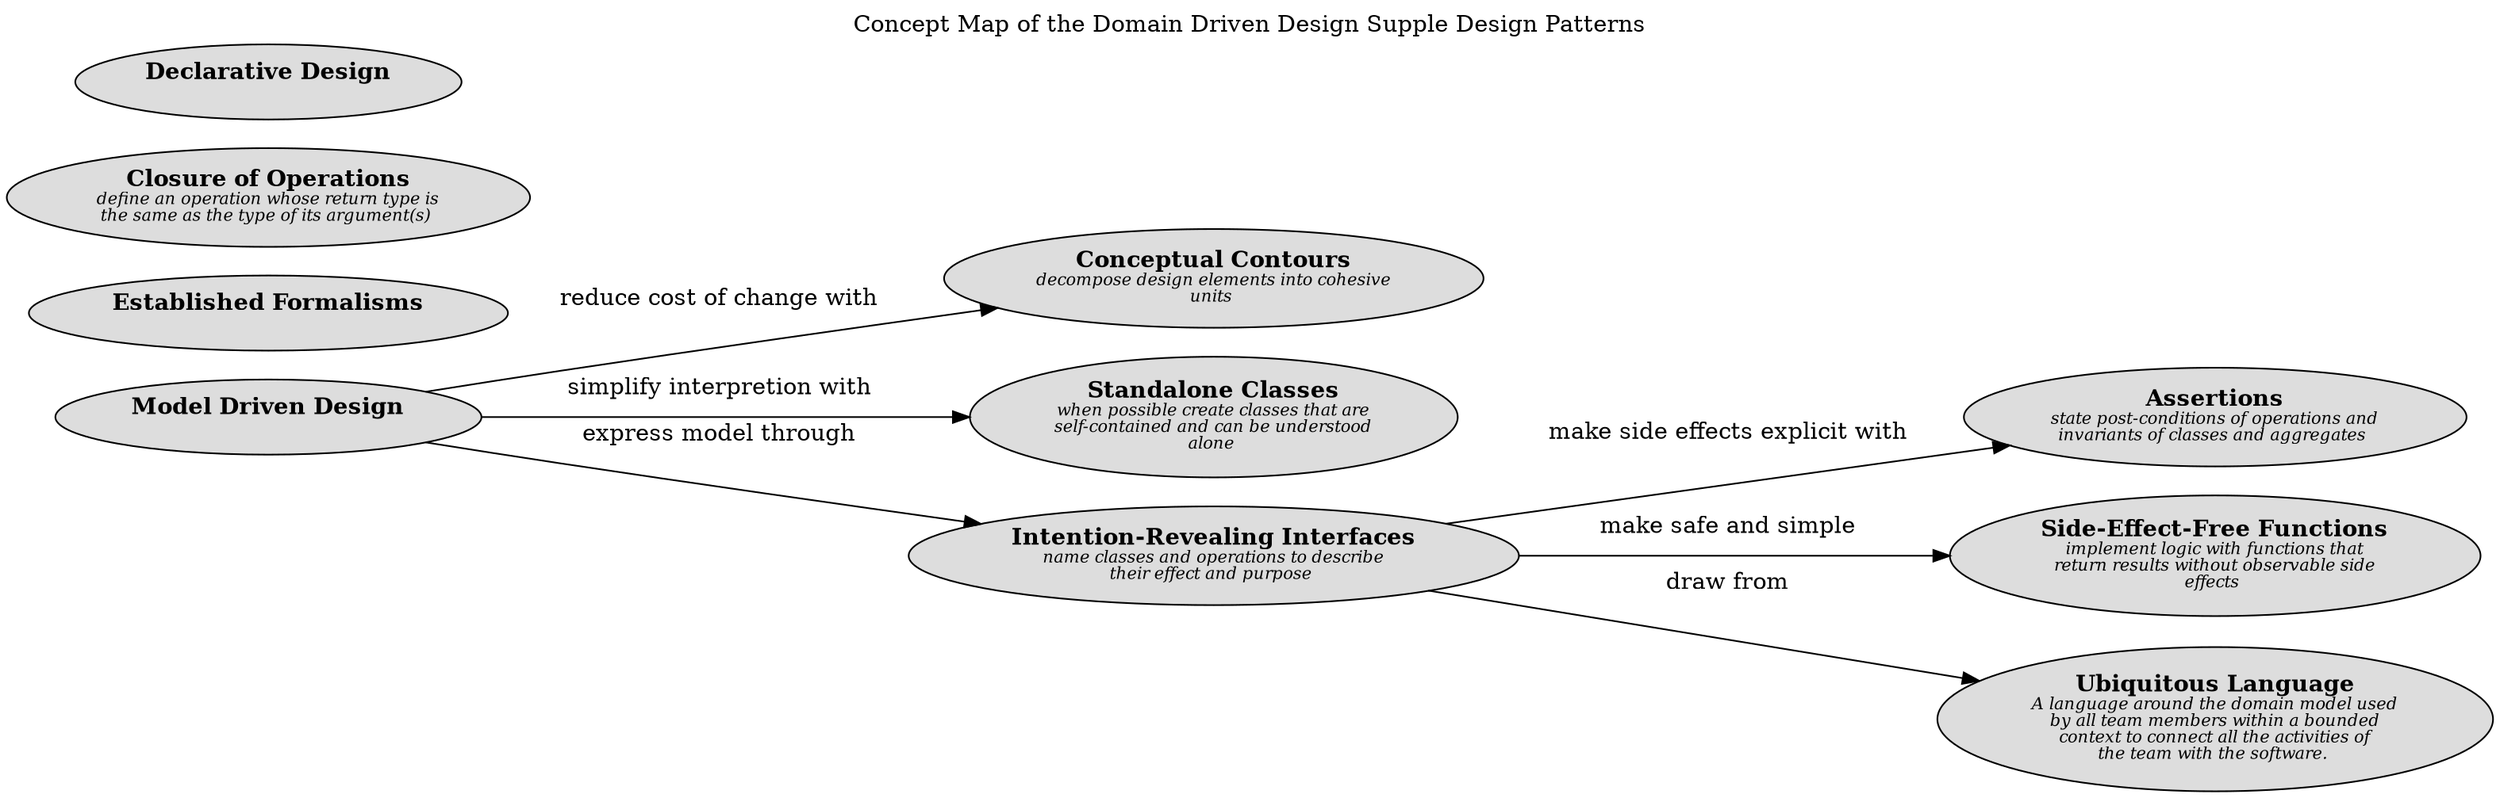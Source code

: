 digraph "Concept Map of the Domain Driven Design Supple Design Patterns" {
  labelloc= "t"
  label="Concept Map of the Domain Driven Design Supple Design Patterns"
  rankdir="LR"

  layout=dot
software_development_domain_driven_design_supple_design__assertions [shape=ellipse style=filled fillcolor="#dddddd" label=<<B>Assertions</B><BR/><FONT POINT-SIZE="10"><I>state post-conditions of operations and<BR/>invariants of classes and aggregates </I></FONT>>]
software_development_domain_driven_design_supple_design__conceptual_contours [shape=ellipse style=filled fillcolor="#dddddd" label=<<B>Conceptual Contours</B><BR/><FONT POINT-SIZE="10"><I>decompose design elements into cohesive<BR/>units </I></FONT>>]
software_development_domain_driven_design_supple_design__side_effect_free_functions [shape=ellipse style=filled fillcolor="#dddddd" label=<<B>Side-Effect-Free Functions</B><BR/><FONT POINT-SIZE="10"><I>implement logic with functions that<BR/>return results without observable side<BR/>effects </I></FONT>>]
software_development_domain_driven_design_modelling__c_ubiquitous_language [shape=ellipse style=filled fillcolor="#dddddd" label=<<B>Ubiquitous Language</B><BR/><FONT POINT-SIZE="10"><I>A language around the domain model used<BR/>by all team members within a bounded<BR/>context to connect all the activities of<BR/>the team with the software. </I></FONT>>]
software_development_domain_driven_design_supple_design__standalone_classes [shape=ellipse style=filled fillcolor="#dddddd" label=<<B>Standalone Classes</B><BR/><FONT POINT-SIZE="10"><I>when possible create classes that are<BR/>self-contained and can be understood<BR/>alone </I></FONT>>]
software_development_domain_driven_design_supple_design__established_formalisms [shape=ellipse style=filled fillcolor="#dddddd" label=<<B>Established Formalisms</B><BR/><FONT POINT-SIZE="10"><I> </I></FONT>>]
software_development_domain_driven_design_supple_design__intention_revealing_interfaces [shape=ellipse style=filled fillcolor="#dddddd" label=<<B>Intention-Revealing Interfaces</B><BR/><FONT POINT-SIZE="10"><I>name classes and operations to describe<BR/>their effect and purpose </I></FONT>>]
software_development_domain_driven_design_supple_design__closure_of_operations [shape=ellipse style=filled fillcolor="#dddddd" label=<<B>Closure of Operations</B><BR/><FONT POINT-SIZE="10"><I>define an operation whose return type is<BR/>the same as the type of its argument(s) </I></FONT>>]
software_development_domain_driven_design_modelling__c_model_driven_design [shape=ellipse style=filled fillcolor="#dddddd" label=<<B>Model Driven Design</B><BR/><FONT POINT-SIZE="10"><I> </I></FONT>>]
software_development_domain_driven_design_supple_design__declarative_design [shape=ellipse style=filled fillcolor="#dddddd" label=<<B>Declarative Design</B><BR/><FONT POINT-SIZE="10"><I> </I></FONT>>]
 
software_development_domain_driven_design_modelling__c_model_driven_design -> software_development_domain_driven_design_supple_design__standalone_classes [label=<simplify interpretion with<BR/><FONT POINT-SIZE="10"><I> </I></FONT>>]
software_development_domain_driven_design_modelling__c_model_driven_design -> software_development_domain_driven_design_supple_design__intention_revealing_interfaces [label=<express model through<BR/><FONT POINT-SIZE="10"><I> </I></FONT>>]
software_development_domain_driven_design_supple_design__intention_revealing_interfaces -> software_development_domain_driven_design_supple_design__assertions [label=<make side effects explicit with<BR/><FONT POINT-SIZE="10"><I> </I></FONT>>]
software_development_domain_driven_design_supple_design__intention_revealing_interfaces -> software_development_domain_driven_design_supple_design__side_effect_free_functions [label=<make safe and simple<BR/><FONT POINT-SIZE="10"><I> </I></FONT>>]
software_development_domain_driven_design_supple_design__intention_revealing_interfaces -> software_development_domain_driven_design_modelling__c_ubiquitous_language [label=<draw from<BR/><FONT POINT-SIZE="10"><I> </I></FONT>>]
software_development_domain_driven_design_modelling__c_model_driven_design -> software_development_domain_driven_design_supple_design__conceptual_contours [label=<reduce cost of change with<BR/><FONT POINT-SIZE="10"><I> </I></FONT>>]
 
}

// (generated by Overarch with template views/view.dot.cmb)

